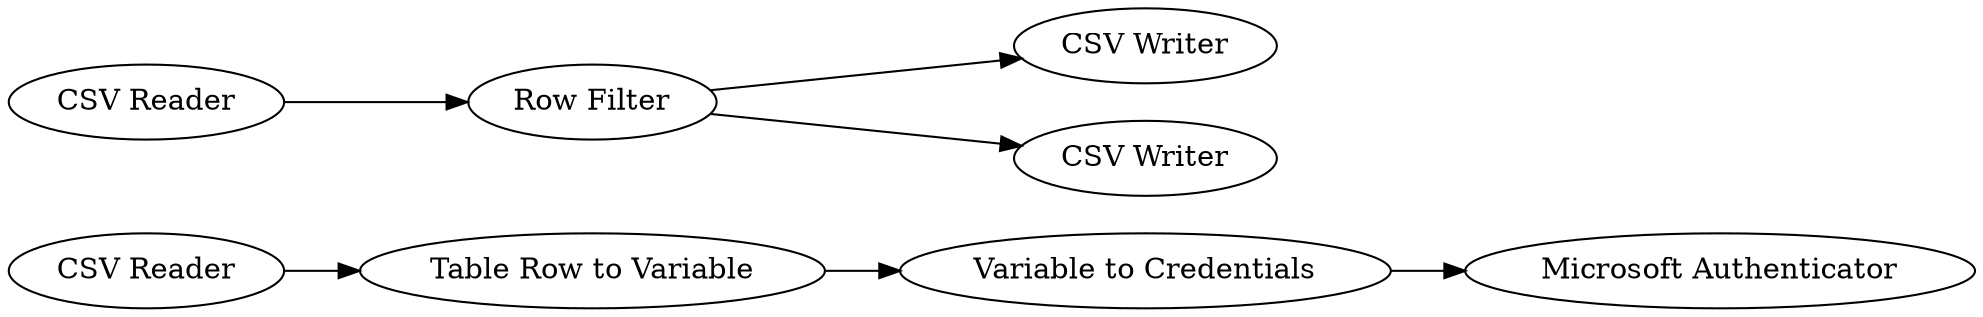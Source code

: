 digraph {
	14 -> 16
	10 -> 12
	16 -> 13
	13 -> 17
	9 -> 10
	10 -> 11
	16 [label="Table Row to Variable"]
	13 [label="Variable to Credentials"]
	9 [label="CSV Reader"]
	11 [label="CSV Writer"]
	10 [label="Row Filter"]
	14 [label="CSV Reader"]
	17 [label="Microsoft Authenticator"]
	12 [label="CSV Writer"]
	rankdir=LR
}
